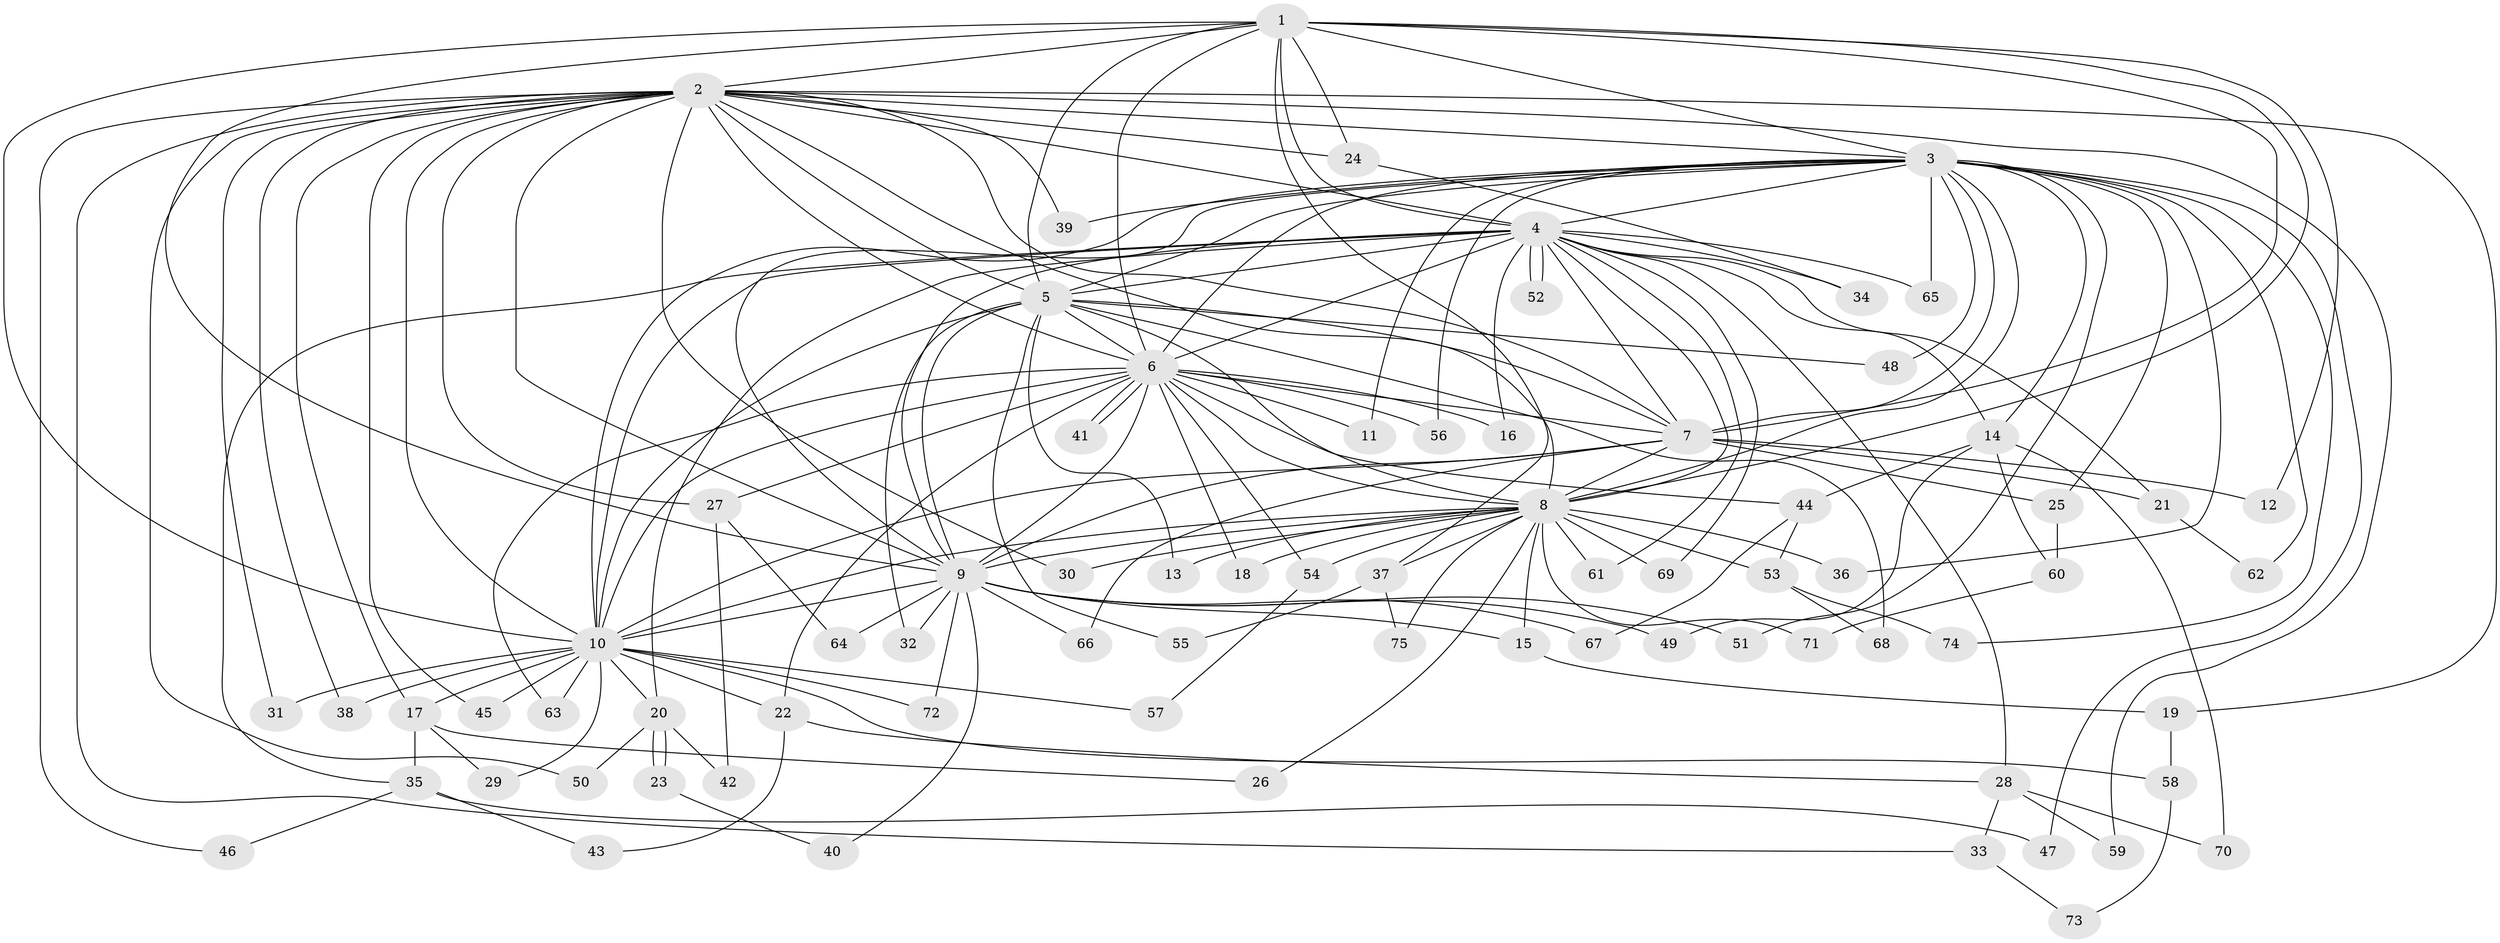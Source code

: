 // coarse degree distribution, {12: 0.01818181818181818, 20: 0.01818181818181818, 22: 0.01818181818181818, 19: 0.01818181818181818, 13: 0.03636363636363636, 17: 0.01818181818181818, 23: 0.01818181818181818, 16: 0.01818181818181818, 18: 0.01818181818181818, 2: 0.5636363636363636, 3: 0.14545454545454545, 7: 0.01818181818181818, 6: 0.03636363636363636, 4: 0.05454545454545454}
// Generated by graph-tools (version 1.1) at 2025/41/03/06/25 10:41:32]
// undirected, 75 vertices, 175 edges
graph export_dot {
graph [start="1"]
  node [color=gray90,style=filled];
  1;
  2;
  3;
  4;
  5;
  6;
  7;
  8;
  9;
  10;
  11;
  12;
  13;
  14;
  15;
  16;
  17;
  18;
  19;
  20;
  21;
  22;
  23;
  24;
  25;
  26;
  27;
  28;
  29;
  30;
  31;
  32;
  33;
  34;
  35;
  36;
  37;
  38;
  39;
  40;
  41;
  42;
  43;
  44;
  45;
  46;
  47;
  48;
  49;
  50;
  51;
  52;
  53;
  54;
  55;
  56;
  57;
  58;
  59;
  60;
  61;
  62;
  63;
  64;
  65;
  66;
  67;
  68;
  69;
  70;
  71;
  72;
  73;
  74;
  75;
  1 -- 2;
  1 -- 3;
  1 -- 4;
  1 -- 5;
  1 -- 6;
  1 -- 7;
  1 -- 8;
  1 -- 9;
  1 -- 10;
  1 -- 12;
  1 -- 24;
  1 -- 37;
  2 -- 3;
  2 -- 4;
  2 -- 5;
  2 -- 6;
  2 -- 7;
  2 -- 8;
  2 -- 9;
  2 -- 10;
  2 -- 17;
  2 -- 19;
  2 -- 24;
  2 -- 27;
  2 -- 30;
  2 -- 31;
  2 -- 33;
  2 -- 38;
  2 -- 39;
  2 -- 45;
  2 -- 46;
  2 -- 50;
  2 -- 59;
  3 -- 4;
  3 -- 5;
  3 -- 6;
  3 -- 7;
  3 -- 8;
  3 -- 9;
  3 -- 10;
  3 -- 11;
  3 -- 14;
  3 -- 25;
  3 -- 36;
  3 -- 39;
  3 -- 47;
  3 -- 48;
  3 -- 51;
  3 -- 56;
  3 -- 62;
  3 -- 65;
  3 -- 74;
  4 -- 5;
  4 -- 6;
  4 -- 7;
  4 -- 8;
  4 -- 9;
  4 -- 10;
  4 -- 14;
  4 -- 16;
  4 -- 20;
  4 -- 21;
  4 -- 28;
  4 -- 34;
  4 -- 35;
  4 -- 52;
  4 -- 52;
  4 -- 61;
  4 -- 65;
  4 -- 69;
  5 -- 6;
  5 -- 7;
  5 -- 8;
  5 -- 9;
  5 -- 10;
  5 -- 13;
  5 -- 32;
  5 -- 48;
  5 -- 55;
  5 -- 68;
  6 -- 7;
  6 -- 8;
  6 -- 9;
  6 -- 10;
  6 -- 11;
  6 -- 16;
  6 -- 18;
  6 -- 22;
  6 -- 27;
  6 -- 41;
  6 -- 41;
  6 -- 44;
  6 -- 54;
  6 -- 56;
  6 -- 63;
  7 -- 8;
  7 -- 9;
  7 -- 10;
  7 -- 12;
  7 -- 21;
  7 -- 25;
  7 -- 66;
  8 -- 9;
  8 -- 10;
  8 -- 13;
  8 -- 15;
  8 -- 18;
  8 -- 26;
  8 -- 30;
  8 -- 36;
  8 -- 37;
  8 -- 53;
  8 -- 54;
  8 -- 61;
  8 -- 69;
  8 -- 71;
  8 -- 75;
  9 -- 10;
  9 -- 15;
  9 -- 32;
  9 -- 40;
  9 -- 49;
  9 -- 51;
  9 -- 64;
  9 -- 66;
  9 -- 67;
  9 -- 72;
  10 -- 17;
  10 -- 20;
  10 -- 22;
  10 -- 29;
  10 -- 31;
  10 -- 38;
  10 -- 45;
  10 -- 57;
  10 -- 58;
  10 -- 63;
  10 -- 72;
  14 -- 44;
  14 -- 49;
  14 -- 60;
  14 -- 70;
  15 -- 19;
  17 -- 26;
  17 -- 29;
  17 -- 35;
  19 -- 58;
  20 -- 23;
  20 -- 23;
  20 -- 42;
  20 -- 50;
  21 -- 62;
  22 -- 28;
  22 -- 43;
  23 -- 40;
  24 -- 34;
  25 -- 60;
  27 -- 42;
  27 -- 64;
  28 -- 33;
  28 -- 59;
  28 -- 70;
  33 -- 73;
  35 -- 43;
  35 -- 46;
  35 -- 47;
  37 -- 55;
  37 -- 75;
  44 -- 53;
  44 -- 67;
  53 -- 68;
  53 -- 74;
  54 -- 57;
  58 -- 73;
  60 -- 71;
}
